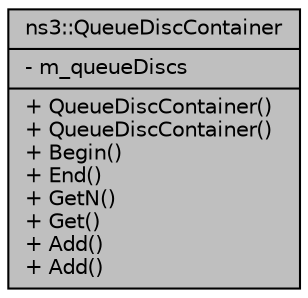 digraph "ns3::QueueDiscContainer"
{
  edge [fontname="Helvetica",fontsize="10",labelfontname="Helvetica",labelfontsize="10"];
  node [fontname="Helvetica",fontsize="10",shape=record];
  Node1 [label="{ns3::QueueDiscContainer\n|- m_queueDiscs\l|+ QueueDiscContainer()\l+ QueueDiscContainer()\l+ Begin()\l+ End()\l+ GetN()\l+ Get()\l+ Add()\l+ Add()\l}",height=0.2,width=0.4,color="black", fillcolor="grey75", style="filled", fontcolor="black"];
}
